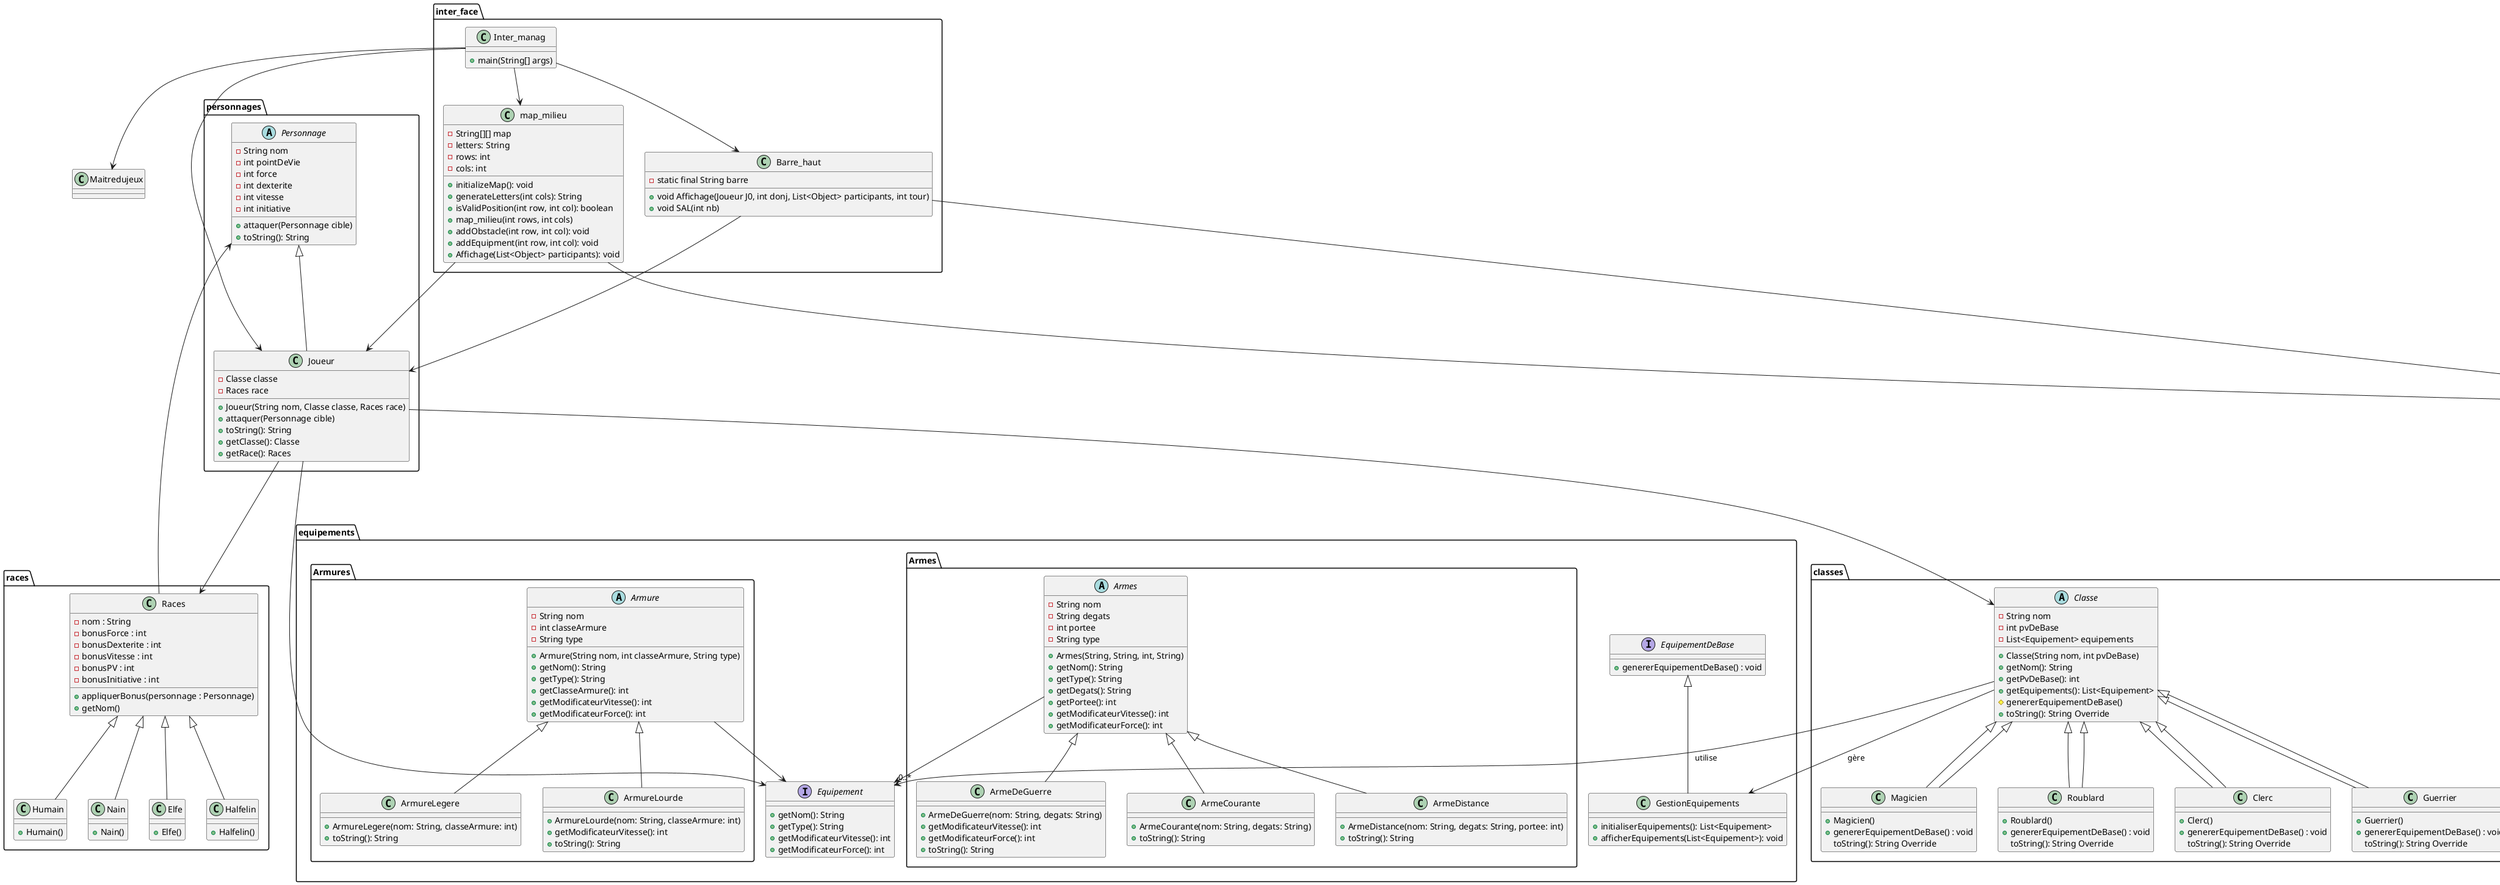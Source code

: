 @startuml '[https://plantuml.com/sequence-diagram](https://plantuml.com/sequence-diagram)'

package races {
    class Races {
        - nom : String
        - bonusForce : int 
        - bonusDexterite : int 
        - bonusVitesse : int 
        - bonusPV : int
        - bonusInitiative : int
        + appliquerBonus(personnage : Personnage) 
        + getNom()
    }

    class Elfe {
        + Elfe()
    }

    class Halfelin {
        + Halfelin()
    }

    class Humain {
        + Humain()
    }

    class Nain {
        + Nain()
    }

    Races <|-- Elfe
    Races <|-- Halfelin
    Races <|-- Humain
    Races <|-- Nain
}

package personnages {
    abstract class Personnage {
        - String nom
        - int pointDeVie
        - int force
        - int dexterite
        - int vitesse
        - int initiative
        + attaquer(Personnage cible)
        + toString(): String
    }

    class Joueur {
        - Classe classe
        - Races race
        + Joueur(String nom, Classe classe, Races race)
        + attaquer(Personnage cible)
        + toString(): String
        + getClasse(): Classe
        + getRace(): Races
    }

    Personnage <|-- Joueur
    

}

package classes {
    abstract class Classe {
        - String nom
        - int pvDeBase
        - List<Equipement> equipements
        + Classe(String nom, int pvDeBase)
        + getNom(): String
        + getPvDeBase(): int
        + getEquipements(): List<Equipement>
        # genererEquipementDeBase()
        + toString(): String Override
    }

    class Clerc extends Classe {
        + Clerc()
        + genererEquipementDeBase() : void
        toString(): String Override
    }

    class Guerrier extends Classe {
        + Guerrier()
        + genererEquipementDeBase() : void
        toString(): String Override
    }

    class Magicien extends Classe {
        + Magicien()
        + genererEquipementDeBase() : void
        toString(): String Override
    }

    class Roublard extends Classe {
        + Roublard()
        + genererEquipementDeBase() : void
        toString(): String Override
    }

    Classe <|-- Clerc
    Classe <|-- Guerrier
    Classe <|-- Magicien
    Classe <|-- Roublard

    
}

package monstres {
    abstract class Monstre {
        - String espece
        - int numero
        - int pointDeVie
        - int force
        - int dexterite
        - int initiative
        - int classeArmure
        - String typeAttaque
        - int portee
        - String degats
        + Monstre(...)
        + attaquer(cible: Personnage)
        + toString(): String
    }

    class Squelette extends Monstre {
        + Squelette(numero: int)
        + attaquer(cible: Personnage): void
    }

    class Dragon extends Monstre {
        + Dragon(numero: int)
        + attaquer(cible: Personnage): void
    }

    class Gobelin extends Monstre {
        + Gobelin(numero: int)
        + attaquer(cible: Personnage): void
    }

    class Monstreperso extends Monstre {
        + Monstreperso(espece: int,numero: int,pointDeVie: int,force: int,dexterite: int,initiative: int,
                                classeArmure: int,typeAttaque: String,portee:int ,degats: int)
        + attaquer(cible: Personnage)
    }

    Monstre <|-- Squelette
    Monstre <|-- Dragon
    Monstre <|-- Gobelin
    Monstre <|-- Monstreperso
}

package equipements {
    interface Equipement {
        + getNom(): String
        + getType(): String
        + getModificateurVitesse(): int
        + getModificateurForce(): int
    }

    interface EquipementDeBase {
        + genererEquipementDeBase() : void
    }

    class GestionEquipements {
        + initialiserEquipements(): List<Equipement>
        + afficherEquipements(List<Equipement>): void
    }

    EquipementDeBase <|-- GestionEquipements


package Armes {
    abstract class Armes {
        - String nom
        - String degats
        - int portee
        - String type
        + Armes(String, String, int, String)
        + getNom(): String
        + getType(): String
        + getDegats(): String
        + getPortee(): int
        + getModificateurVitesse(): int
        + getModificateurForce(): int
    }

    class ArmeCourante {
        + ArmeCourante(nom: String, degats: String)
        + toString(): String
    }

    class ArmeDistance {
        + ArmeDistance(nom: String, degats: String, portee: int)
        + toString(): String
    }

    class ArmeDeGuerre {
        + ArmeDeGuerre(nom: String, degats: String)
        + getModificateurVitesse(): int
        + getModificateurForce(): int
        + toString(): String
    }

    Armes <|-- ArmeCourante
    Armes <|-- ArmeDistance
    Armes <|-- ArmeDeGuerre
    Armes --> equipements.Equipement
}

package Armures {
    abstract class Armure {
        - String nom
        - int classeArmure
        - String type
        + Armure(String nom, int classeArmure, String type)
        + getNom(): String
        + getType(): String
        + getClasseArmure(): int
        + getModificateurVitesse(): int
        + getModificateurForce(): int
    }

    class ArmureLegere {
        + ArmureLegere(nom: String, classeArmure: int)
        + toString(): String
    }

    class ArmureLourde {
        + ArmureLourde(nom: String, classeArmure: int)
        + getModificateurVitesse(): int
        + toString(): String
    }

    Armure <|-- ArmureLegere
    Armure <|-- ArmureLourde
    Armure --> equipements.Equipement
}
}

package inter_face {


    class Barre_haut  {
        -static final String barre
        +void Affichage(Joueur J0, int donj, List<Object> participants, int tour)
        +void SAL(int nb)
    }



    class map_milieu {
            - String[][] map
            - letters: String
            - rows: int
            - cols: int
            + initializeMap(): void
            + generateLetters(int cols): String
            + isValidPosition(int row, int col): boolean
            + map_milieu(int rows, int cols)
            + addObstacle(int row, int col): void
            + addEquipment(int row, int col): void
            + Affichage(List<Object> participants): void
        }

    class Inter_manag {
                +main(String[] args)
        }



         Inter_manag --> Barre_haut
         Inter_manag --> map_milieu


}

Inter_manag --> Joueur
Inter_manag --> Maitredujeux
map_milieu --> Joueur
         map_milieu --> Monstre
         Barre_haut --> Joueur
         Barre_haut --> Monstre
Joueur --> equipements.Equipement
Joueur --> classes.Classe
Joueur --> races.Races
Races --> Personnage
Classe --> "0..*" equipements.Equipement : "utilise"
Classe --> equipements.GestionEquipements : "gère"

@enduml
